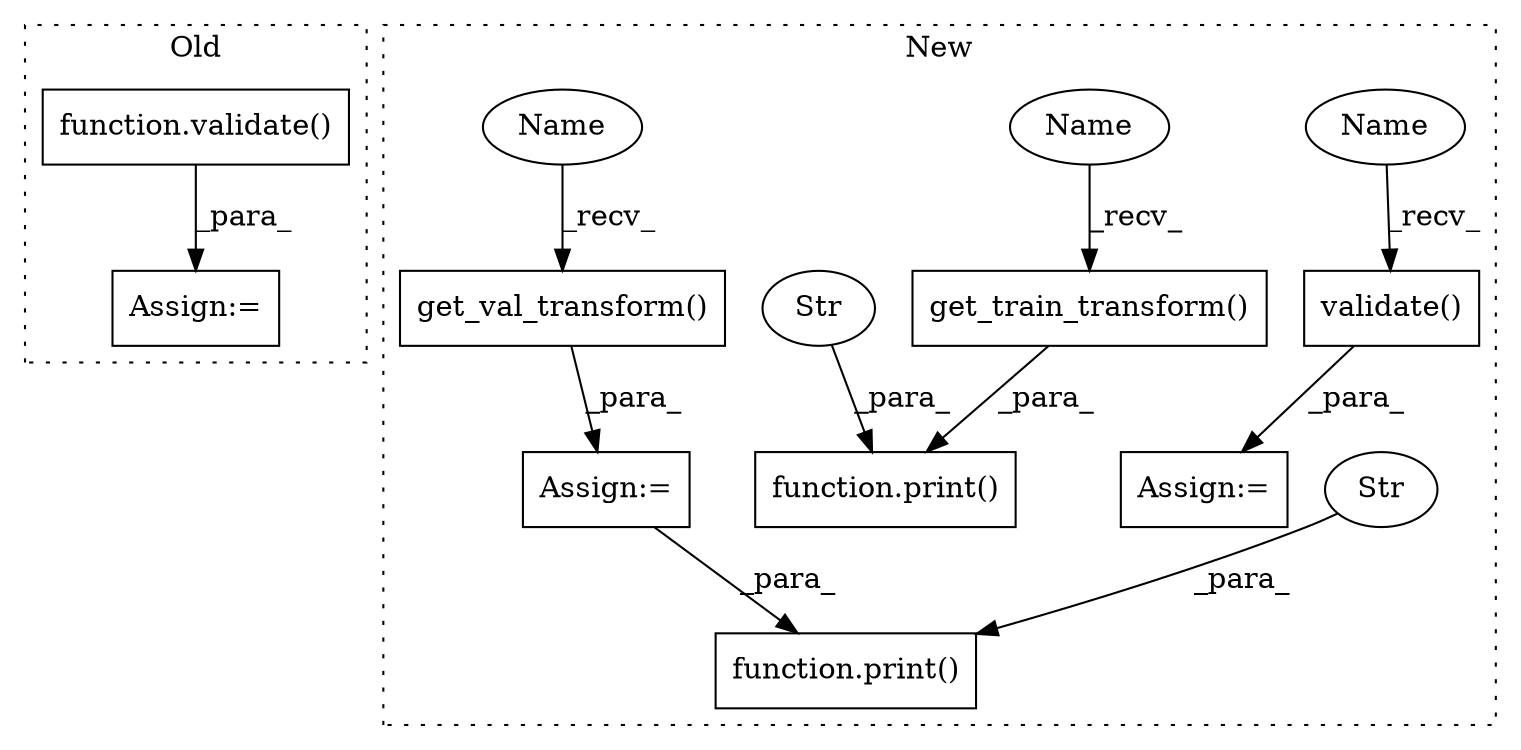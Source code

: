digraph G {
subgraph cluster0 {
1 [label="function.validate()" a="75" s="7171,7209" l="9,1" shape="box"];
3 [label="Assign:=" a="68" s="7168" l="3" shape="box"];
label = "Old";
style="dotted";
}
subgraph cluster1 {
2 [label="validate()" a="75" s="6239,6291" l="15,1" shape="box"];
4 [label="Assign:=" a="68" s="6236" l="3" shape="box"];
5 [label="get_train_transform()" a="75" s="1649,1694" l="26,105" shape="box"];
6 [label="function.print()" a="75" s="1867,1909" l="6,1" shape="box"];
7 [label="Str" a="66" s="1873" l="19" shape="ellipse"];
8 [label="get_val_transform()" a="75" s="1820,1861" l="24,1" shape="box"];
9 [label="function.print()" a="75" s="1915,1953" l="6,1" shape="box"];
10 [label="Str" a="66" s="1921" l="17" shape="ellipse"];
11 [label="Assign:=" a="68" s="1817" l="3" shape="box"];
12 [label="Name" a="87" s="6239" l="5" shape="ellipse"];
13 [label="Name" a="87" s="1649" l="5" shape="ellipse"];
14 [label="Name" a="87" s="1820" l="5" shape="ellipse"];
label = "New";
style="dotted";
}
1 -> 3 [label="_para_"];
2 -> 4 [label="_para_"];
5 -> 6 [label="_para_"];
7 -> 6 [label="_para_"];
8 -> 11 [label="_para_"];
10 -> 9 [label="_para_"];
11 -> 9 [label="_para_"];
12 -> 2 [label="_recv_"];
13 -> 5 [label="_recv_"];
14 -> 8 [label="_recv_"];
}